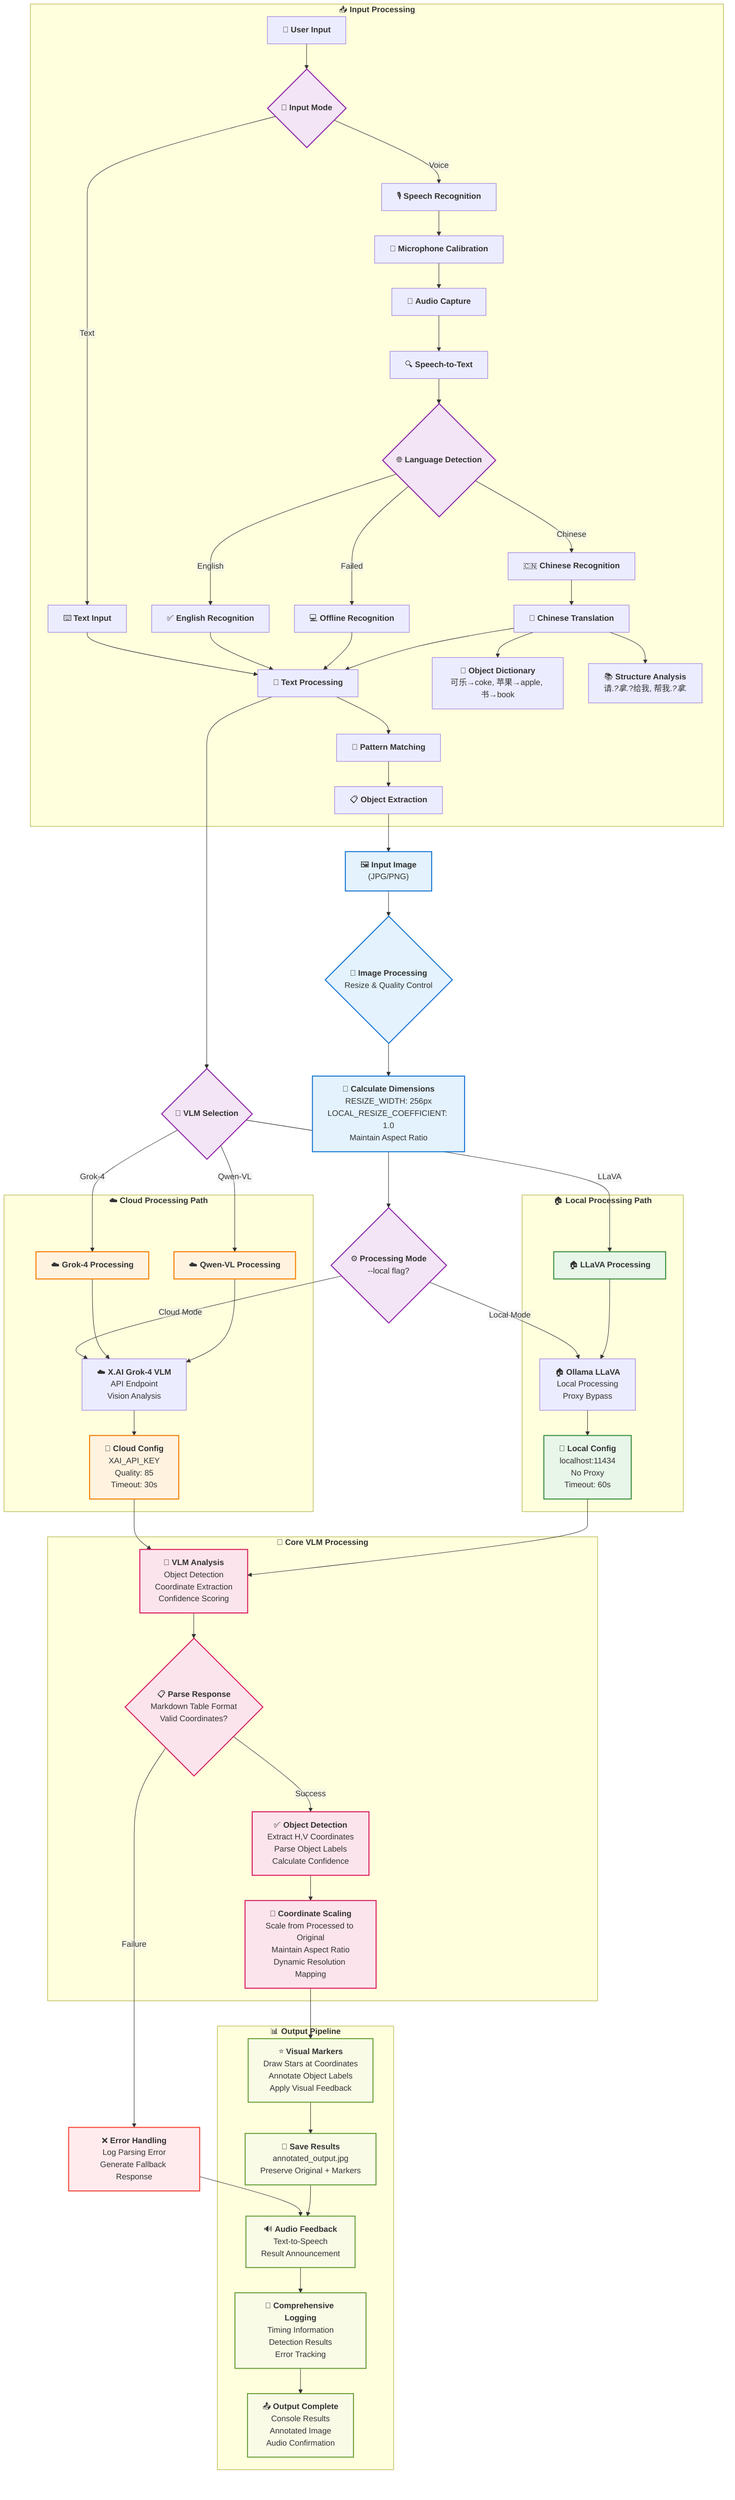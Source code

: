 %%{init: {"flowchart": {"htmlLabels": false}} }%%
flowchart TD
    %% Input Layer
    A["`🖼️ **Input Image**
    (JPG/PNG)`"] --> B{"`📏 **Image Processing**
    Resize & Quality Control`"}
    
    %% Image Processing
    B --> C["`📐 **Calculate Dimensions**
    RESIZE_WIDTH: 256px
    LOCAL_RESIZE_COEFFICIENT: 1.0
    Maintain Aspect Ratio`"]
    
    %% Mode Selection
    C --> D{"`⚙️ **Processing Mode**
    --local flag?`"}
    
    %% Cloud Path
    D -->|Cloud Mode| E["`☁️ **X.AI Grok-4 VLM**
    API Endpoint
    Vision Analysis`"]
    
    %% Local Path
    D -->|Local Mode| F["`🏠 **Ollama LLaVA**
    Local Processing
    Proxy Bypass`"]
    
    %% API Configuration
    E --> G["`🔑 **Cloud Config**
    XAI_API_KEY
    Quality: 85
    Timeout: 30s`"]
    
    F --> H["`🔧 **Local Config**
    localhost:11434
    No Proxy
    Timeout: 60s`"]
    
    %% Processing
    G --> I["`🧠 **VLM Analysis**
    Object Detection
    Coordinate Extraction
    Confidence Scoring`"]
    
    H --> I
    
    %% Response Processing
    I --> J{"`📋 **Parse Response**
    Markdown Table Format
    Valid Coordinates?`"}
    
    J -->|Success| K["`✅ **Object Detection**
    Extract H,V Coordinates
    Parse Object Labels
    Calculate Confidence`"]
    
    J -->|Failure| L["`❌ **Error Handling**
    Log Parsing Error
    Generate Fallback Response`"]
    
    %% Coordinate Processing
    K --> M["`📍 **Coordinate Scaling**
    Scale from Processed to Original
    Maintain Aspect Ratio
    Dynamic Resolution Mapping`"]
    
    %% Visualization
    M --> N["`⭐ **Visual Markers**
    Draw Stars at Coordinates
    Annotate Object Labels
    Apply Visual Feedback`"]
    
    %% Output Generation
    N --> O["`💾 **Save Results**
    annotated_output.jpg
    Preserve Original + Markers`"]
    
    L --> P["`🔊 **Audio Feedback**
    Text-to-Speech
    Result Announcement`"]
    
    O --> P
    
    %% Logging
    P --> Q["`📝 **Comprehensive Logging**
    Timing Information
    Detection Results
    Error Tracking`"]
    
    %% Final Output
    Q --> R["`📤 **Output Complete**
    Console Results
    Annotated Image
    Audio Confirmation`"]

    %% User Input Layer
    USER["`👤 **User Input**`"] --> VOICE{"`🎤 **Input Mode**`"}
    VOICE -->|Voice| SPEECH["`🎙️ **Speech Recognition**`"]
    VOICE -->|Text| TEXT["`⌨️ **Text Input**`"]
    
    %% Voice Processing
    SPEECH --> MIC["`🔧 **Microphone Calibration**`"]
    MIC --> CAPTURE["`🎵 **Audio Capture**`"]
    CAPTURE --> STT["`🔍 **Speech-to-Text**`"]
    STT --> LANG{"`🌐 **Language Detection**`"}
    LANG -->|English| ENG["`✅ **English Recognition**`"]
    LANG -->|Chinese| CHN["`🇨🇳 **Chinese Recognition**`"]
    LANG -->|Failed| OFFLINE["`💻 **Offline Recognition**`"]
    
    %% Text Processing
    TEXT --> EXTRACT["`📝 **Text Processing**`"]
    ENG --> EXTRACT
    CHN --> TRANSLATE["`🔄 **Chinese Translation**`"]
    OFFLINE --> EXTRACT
    TRANSLATE --> EXTRACT
    
    %% Object Extraction
    EXTRACT --> PATTERNS["`🎯 **Pattern Matching**`"]
    PATTERNS --> OBJ["`📋 **Object Extraction**`"]
    OBJ --> A
    
    %% Chinese Translation Components
    TRANSLATE --> DICT["`📖 **Object Dictionary**
    可乐→coke, 苹果→apple, 书→book`"]
    TRANSLATE --> STRUCT["`📚 **Structure Analysis**
    请.*?拿.*?给我, 帮我.*?拿.*`"]
    
    %% VLM Selection
    EXTRACT --> VLMSEL{"`🤖 **VLM Selection**`"}
    VLMSEL -->|Grok-4| GROK["`☁️ **Grok-4 Processing**`"]
    VLMSEL -->|Qwen-VL| QWEN["`☁️ **Qwen-VL Processing**`"]
    VLMSEL -->|LLaVA| LLAVA["`🏠 **LLaVA Processing**`"]
    
    GROK --> E
    QWEN --> E
    LLAVA --> F

    %% Subgraph for Cloud Processing
    subgraph Cloud ["`☁️ **Cloud Processing Path**`"]
        E
        G
        GROK
        QWEN
    end
    
    %% Subgraph for Local Processing
    subgraph Local ["`🏠 **Local Processing Path**`"]
        F
        H
        LLAVA
    end
    
    %% Subgraph for Input Processing
    subgraph InputLayer ["`📥 **Input Processing**`"]
        USER
        VOICE
        SPEECH
        TEXT
        MIC
        CAPTURE
        STT
        LANG
        ENG
        CHN
        OFFLINE
        TRANSLATE
        DICT
        STRUCT
        EXTRACT
        PATTERNS
        OBJ
    end
    
    %% Subgraph for Core Processing
    subgraph Core ["`🎯 **Core VLM Processing**`"]
        I
        J
        K
        M
    end
    
    %% Subgraph for Output Pipeline
    subgraph Output ["`📊 **Output Pipeline**`"]
        N
        O
        P
        Q
        R
    end

    %% Styling
    classDef input fill:#e3f2fd,stroke:#1976d2,stroke-width:2px
    classDef processing fill:#f3e5f5,stroke:#8e24aa,stroke-width:2px
    classDef cloud fill:#fff3e0,stroke:#f57c00,stroke-width:2px
    classDef local fill:#e8f5e9,stroke:#388e3c,stroke-width:2px
    classDef core fill:#fce4ec,stroke:#d81b60,stroke-width:2px
    classDef output fill:#f9fbe7,stroke:#689f38,stroke-width:2px
    classDef error fill:#ffebee,stroke:#f44336,stroke-width:2px
    
    class A,B,C input
    class D,VLMSEL,VOICE,LANG processing
    class G,GROK,QWEN cloud
    class H,LLAVA local
    class I,J,K,M core
    class N,O,P,Q,R output
    class L error